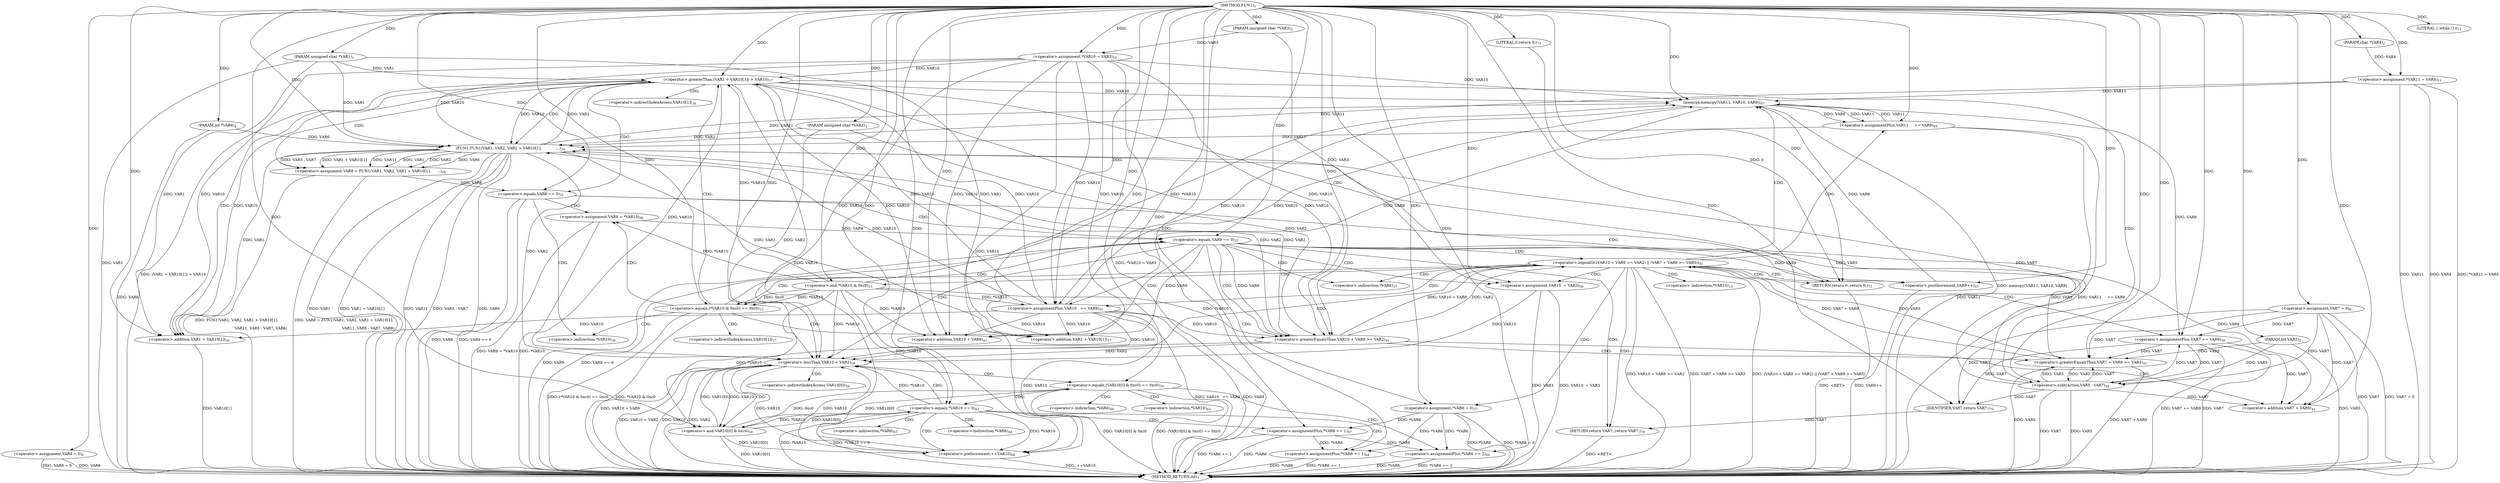 digraph "FUN1" {  
"8" [label = <(METHOD,FUN1)<SUB>1</SUB>> ]
"165" [label = <(METHOD_RETURN,int)<SUB>1</SUB>> ]
"9" [label = <(PARAM,unsigned char *VAR1)<SUB>1</SUB>> ]
"10" [label = <(PARAM,unsigned char *VAR2)<SUB>1</SUB>> ]
"11" [label = <(PARAM,unsigned char *VAR3)<SUB>2</SUB>> ]
"12" [label = <(PARAM,char *VAR4)<SUB>2</SUB>> ]
"13" [label = <(PARAM,int VAR5)<SUB>2</SUB>> ]
"14" [label = <(PARAM,int *VAR6)<SUB>4</SUB>> ]
"18" [label = <(&lt;operator&gt;.assignment,VAR7 = 0)<SUB>8</SUB>> ]
"21" [label = <(&lt;operator&gt;.assignment,VAR8 = 0)<SUB>8</SUB>> ]
"26" [label = <(&lt;operator&gt;.assignment,*VAR10 = VAR3)<SUB>10</SUB>> ]
"30" [label = <(&lt;operator&gt;.assignment,*VAR11 = VAR4)<SUB>11</SUB>> ]
"115" [label = <(&lt;operator&gt;.assignment,VAR10  = VAR3)<SUB>56</SUB>> ]
"118" [label = <(&lt;operator&gt;.assignment,*VAR6 = 0)<SUB>57</SUB>> ]
"160" [label = <(RETURN,return VAR7;,return VAR7;)<SUB>70</SUB>> ]
"163" [label = <(RETURN,return 0;,return 0;)<SUB>73</SUB>> ]
"34" [label = <(LITERAL,1,while (1))<SUB>13</SUB>> ]
"123" [label = <(&lt;operator&gt;.lessThan,VAR10 &lt; VAR2)<SUB>58</SUB>> ]
"161" [label = <(IDENTIFIER,VAR7,return VAR7;)<SUB>70</SUB>> ]
"164" [label = <(LITERAL,0,return 0;)<SUB>73</SUB>> ]
"75" [label = <(&lt;operator&gt;.assignment,VAR9 = *VAR10)<SUB>36</SUB>> ]
"99" [label = <(&lt;operator&gt;.postIncrement,VAR9++)<SUB>45</SUB>> ]
"101" [label = <(memcpy,memcpy(VAR11, VAR10, VAR9))<SUB>47</SUB>> ]
"105" [label = <(&lt;operator&gt;.assignmentPlus,VAR11     += VAR9)<SUB>49</SUB>> ]
"108" [label = <(&lt;operator&gt;.assignmentPlus,VAR7 += VAR9)<SUB>50</SUB>> ]
"111" [label = <(&lt;operator&gt;.assignmentPlus,VAR10   += VAR9)<SUB>51</SUB>> ]
"154" [label = <(&lt;operator&gt;.assignmentPlus,*VAR6 += 1)<SUB>67</SUB>> ]
"158" [label = <(&lt;operator&gt;.preIncrement,++VAR10)<SUB>68</SUB>> ]
"37" [label = <(&lt;operator&gt;.equals,(*VAR10 &amp; 0xc0) == 0xc0)<SUB>15</SUB>> ]
"80" [label = <(&lt;operator&gt;.equals,VAR9 == 0)<SUB>37</SUB>> ]
"86" [label = <(&lt;operator&gt;.logicalOr,(VAR10 + VAR9 &gt;= VAR2) || (VAR7 + VAR9 &gt;= VAR5))<SUB>41</SUB>> ]
"128" [label = <(&lt;operator&gt;.equals,(VAR10[0] &amp; 0xc0) == 0xc0)<SUB>59</SUB>> ]
"54" [label = <(&lt;operator&gt;.assignment,VAR8 = FUN1(VAR1, VAR2, VAR1 + VAR10[1],

     ...)<SUB>26</SUB>> ]
"136" [label = <(&lt;operator&gt;.assignmentPlus,*VAR6 += 2)<SUB>60</SUB>> ]
"38" [label = <(&lt;operator&gt;.and,*VAR10 &amp; 0xc0)<SUB>15</SUB>> ]
"45" [label = <(&lt;operator&gt;.greaterThan,(VAR1 + VAR10[1]) &gt; VAR10)<SUB>17</SUB>> ]
"70" [label = <(&lt;operator&gt;.equals,VAR8 == 0)<SUB>31</SUB>> ]
"87" [label = <(&lt;operator&gt;.greaterEqualsThan,VAR10 + VAR9 &gt;= VAR2)<SUB>41</SUB>> ]
"92" [label = <(&lt;operator&gt;.greaterEqualsThan,VAR7 + VAR9 &gt;= VAR5)<SUB>41</SUB>> ]
"129" [label = <(&lt;operator&gt;.and,VAR10[0] &amp; 0xc0)<SUB>59</SUB>> ]
"56" [label = <(FUN1,FUN1(VAR1, VAR2, VAR1 + VAR10[1],

            ...)<SUB>26</SUB>> ]
"88" [label = <(&lt;operator&gt;.addition,VAR10 + VAR9)<SUB>41</SUB>> ]
"93" [label = <(&lt;operator&gt;.addition,VAR7 + VAR9)<SUB>41</SUB>> ]
"144" [label = <(&lt;operator&gt;.equals,*VAR10 == 0)<SUB>63</SUB>> ]
"46" [label = <(&lt;operator&gt;.addition,VAR1 + VAR10[1])<SUB>17</SUB>> ]
"59" [label = <(&lt;operator&gt;.addition,VAR1 + VAR10[1])<SUB>26</SUB>> ]
"65" [label = <(&lt;operator&gt;.subtraction,VAR5 - VAR7)<SUB>28</SUB>> ]
"149" [label = <(&lt;operator&gt;.assignmentPlus,*VAR6 += 1)<SUB>64</SUB>> ]
"119" [label = <(&lt;operator&gt;.indirection,*VAR6)<SUB>57</SUB>> ]
"77" [label = <(&lt;operator&gt;.indirection,*VAR10)<SUB>36</SUB>> ]
"155" [label = <(&lt;operator&gt;.indirection,*VAR6)<SUB>67</SUB>> ]
"39" [label = <(&lt;operator&gt;.indirection,*VAR10)<SUB>15</SUB>> ]
"130" [label = <(&lt;operator&gt;.indirectIndexAccess,VAR10[0])<SUB>59</SUB>> ]
"137" [label = <(&lt;operator&gt;.indirection,*VAR6)<SUB>60</SUB>> ]
"48" [label = <(&lt;operator&gt;.indirectIndexAccess,VAR10[1])<SUB>17</SUB>> ]
"61" [label = <(&lt;operator&gt;.indirectIndexAccess,VAR10[1])<SUB>26</SUB>> ]
"145" [label = <(&lt;operator&gt;.indirection,*VAR10)<SUB>63</SUB>> ]
"150" [label = <(&lt;operator&gt;.indirection,*VAR6)<SUB>64</SUB>> ]
  "163" -> "165"  [ label = "DDG: &lt;RET&gt;"] 
  "160" -> "165"  [ label = "DDG: &lt;RET&gt;"] 
  "9" -> "165"  [ label = "DDG: VAR1"] 
  "13" -> "165"  [ label = "DDG: VAR5"] 
  "14" -> "165"  [ label = "DDG: VAR6"] 
  "18" -> "165"  [ label = "DDG: VAR7"] 
  "18" -> "165"  [ label = "DDG: VAR7 = 0"] 
  "21" -> "165"  [ label = "DDG: VAR8"] 
  "21" -> "165"  [ label = "DDG: VAR8 = 0"] 
  "26" -> "165"  [ label = "DDG: *VAR10 = VAR3"] 
  "30" -> "165"  [ label = "DDG: VAR11"] 
  "30" -> "165"  [ label = "DDG: VAR4"] 
  "30" -> "165"  [ label = "DDG: *VAR11 = VAR4"] 
  "37" -> "165"  [ label = "DDG: *VAR10 &amp; 0xc0"] 
  "37" -> "165"  [ label = "DDG: (*VAR10 &amp; 0xc0) == 0xc0"] 
  "45" -> "165"  [ label = "DDG: (VAR1 + VAR10[1]) &gt; VAR10"] 
  "56" -> "165"  [ label = "DDG: VAR1"] 
  "59" -> "165"  [ label = "DDG: VAR10[1]"] 
  "56" -> "165"  [ label = "DDG: VAR1 + VAR10[1]"] 
  "56" -> "165"  [ label = "DDG: VAR11"] 
  "65" -> "165"  [ label = "DDG: VAR5"] 
  "65" -> "165"  [ label = "DDG: VAR7"] 
  "56" -> "165"  [ label = "DDG: VAR5 - VAR7"] 
  "56" -> "165"  [ label = "DDG: VAR6"] 
  "54" -> "165"  [ label = "DDG: FUN1(VAR1, VAR2, VAR1 + VAR10[1],

                                         VAR11, VAR5 - VAR7, VAR6)"] 
  "54" -> "165"  [ label = "DDG: VAR8 = FUN1(VAR1, VAR2, VAR1 + VAR10[1],

                                         VAR11, VAR5 - VAR7, VAR6)"] 
  "70" -> "165"  [ label = "DDG: VAR8"] 
  "70" -> "165"  [ label = "DDG: VAR8 == 0"] 
  "75" -> "165"  [ label = "DDG: *VAR10"] 
  "75" -> "165"  [ label = "DDG: VAR9 = *VAR10"] 
  "80" -> "165"  [ label = "DDG: VAR9"] 
  "80" -> "165"  [ label = "DDG: VAR9 == 0"] 
  "87" -> "165"  [ label = "DDG: VAR10 + VAR9"] 
  "86" -> "165"  [ label = "DDG: VAR10 + VAR9 &gt;= VAR2"] 
  "92" -> "165"  [ label = "DDG: VAR7 + VAR9"] 
  "92" -> "165"  [ label = "DDG: VAR5"] 
  "86" -> "165"  [ label = "DDG: VAR7 + VAR9 &gt;= VAR5"] 
  "86" -> "165"  [ label = "DDG: (VAR10 + VAR9 &gt;= VAR2) || (VAR7 + VAR9 &gt;= VAR5)"] 
  "99" -> "165"  [ label = "DDG: VAR9++"] 
  "101" -> "165"  [ label = "DDG: memcpy(VAR11, VAR10, VAR9)"] 
  "105" -> "165"  [ label = "DDG: VAR11"] 
  "105" -> "165"  [ label = "DDG: VAR11     += VAR9"] 
  "108" -> "165"  [ label = "DDG: VAR7"] 
  "108" -> "165"  [ label = "DDG: VAR7 += VAR9"] 
  "111" -> "165"  [ label = "DDG: VAR9"] 
  "111" -> "165"  [ label = "DDG: VAR10   += VAR9"] 
  "115" -> "165"  [ label = "DDG: VAR3"] 
  "115" -> "165"  [ label = "DDG: VAR10  = VAR3"] 
  "118" -> "165"  [ label = "DDG: *VAR6"] 
  "118" -> "165"  [ label = "DDG: *VAR6 = 0"] 
  "123" -> "165"  [ label = "DDG: VAR10"] 
  "123" -> "165"  [ label = "DDG: VAR2"] 
  "123" -> "165"  [ label = "DDG: VAR10 &lt; VAR2"] 
  "129" -> "165"  [ label = "DDG: VAR10[0]"] 
  "128" -> "165"  [ label = "DDG: VAR10[0] &amp; 0xc0"] 
  "128" -> "165"  [ label = "DDG: (VAR10[0] &amp; 0xc0) == 0xc0"] 
  "144" -> "165"  [ label = "DDG: *VAR10"] 
  "144" -> "165"  [ label = "DDG: *VAR10 == 0"] 
  "154" -> "165"  [ label = "DDG: *VAR6"] 
  "154" -> "165"  [ label = "DDG: *VAR6 += 1"] 
  "158" -> "165"  [ label = "DDG: ++VAR10"] 
  "149" -> "165"  [ label = "DDG: *VAR6"] 
  "149" -> "165"  [ label = "DDG: *VAR6 += 1"] 
  "136" -> "165"  [ label = "DDG: *VAR6"] 
  "136" -> "165"  [ label = "DDG: *VAR6 += 2"] 
  "8" -> "9"  [ label = "DDG: "] 
  "8" -> "10"  [ label = "DDG: "] 
  "8" -> "11"  [ label = "DDG: "] 
  "8" -> "12"  [ label = "DDG: "] 
  "8" -> "13"  [ label = "DDG: "] 
  "8" -> "14"  [ label = "DDG: "] 
  "8" -> "18"  [ label = "DDG: "] 
  "8" -> "21"  [ label = "DDG: "] 
  "11" -> "26"  [ label = "DDG: VAR3"] 
  "8" -> "26"  [ label = "DDG: "] 
  "12" -> "30"  [ label = "DDG: VAR4"] 
  "8" -> "30"  [ label = "DDG: "] 
  "8" -> "115"  [ label = "DDG: "] 
  "11" -> "115"  [ label = "DDG: VAR3"] 
  "8" -> "118"  [ label = "DDG: "] 
  "161" -> "160"  [ label = "DDG: VAR7"] 
  "164" -> "163"  [ label = "DDG: 0"] 
  "8" -> "163"  [ label = "DDG: "] 
  "8" -> "34"  [ label = "DDG: "] 
  "65" -> "161"  [ label = "DDG: VAR7"] 
  "18" -> "161"  [ label = "DDG: VAR7"] 
  "108" -> "161"  [ label = "DDG: VAR7"] 
  "8" -> "161"  [ label = "DDG: "] 
  "8" -> "164"  [ label = "DDG: "] 
  "38" -> "75"  [ label = "DDG: *VAR10"] 
  "101" -> "105"  [ label = "DDG: VAR9"] 
  "8" -> "105"  [ label = "DDG: "] 
  "8" -> "108"  [ label = "DDG: "] 
  "101" -> "108"  [ label = "DDG: VAR9"] 
  "8" -> "111"  [ label = "DDG: "] 
  "101" -> "111"  [ label = "DDG: VAR9"] 
  "115" -> "123"  [ label = "DDG: VAR10"] 
  "129" -> "123"  [ label = "DDG: VAR10[0]"] 
  "144" -> "123"  [ label = "DDG: *VAR10"] 
  "158" -> "123"  [ label = "DDG: VAR10"] 
  "8" -> "123"  [ label = "DDG: "] 
  "45" -> "123"  [ label = "DDG: VAR10"] 
  "26" -> "123"  [ label = "DDG: VAR10"] 
  "111" -> "123"  [ label = "DDG: VAR10"] 
  "38" -> "123"  [ label = "DDG: *VAR10"] 
  "10" -> "123"  [ label = "DDG: VAR2"] 
  "56" -> "123"  [ label = "DDG: VAR2"] 
  "87" -> "123"  [ label = "DDG: VAR2"] 
  "8" -> "154"  [ label = "DDG: "] 
  "8" -> "99"  [ label = "DDG: "] 
  "80" -> "99"  [ label = "DDG: VAR9"] 
  "30" -> "101"  [ label = "DDG: VAR11"] 
  "56" -> "101"  [ label = "DDG: VAR11"] 
  "105" -> "101"  [ label = "DDG: VAR11"] 
  "8" -> "101"  [ label = "DDG: "] 
  "45" -> "101"  [ label = "DDG: VAR10"] 
  "26" -> "101"  [ label = "DDG: VAR10"] 
  "111" -> "101"  [ label = "DDG: VAR10"] 
  "38" -> "101"  [ label = "DDG: *VAR10"] 
  "99" -> "101"  [ label = "DDG: VAR9"] 
  "101" -> "105"  [ label = "DDG: VAR11"] 
  "18" -> "108"  [ label = "DDG: VAR7"] 
  "65" -> "108"  [ label = "DDG: VAR7"] 
  "101" -> "111"  [ label = "DDG: VAR10"] 
  "45" -> "111"  [ label = "DDG: VAR10"] 
  "26" -> "111"  [ label = "DDG: VAR10"] 
  "38" -> "111"  [ label = "DDG: *VAR10"] 
  "118" -> "154"  [ label = "DDG: *VAR6"] 
  "123" -> "158"  [ label = "DDG: VAR10"] 
  "129" -> "158"  [ label = "DDG: VAR10[0]"] 
  "144" -> "158"  [ label = "DDG: *VAR10"] 
  "8" -> "158"  [ label = "DDG: "] 
  "45" -> "158"  [ label = "DDG: VAR10"] 
  "26" -> "158"  [ label = "DDG: VAR10"] 
  "111" -> "158"  [ label = "DDG: VAR10"] 
  "38" -> "37"  [ label = "DDG: *VAR10"] 
  "38" -> "37"  [ label = "DDG: 0xc0"] 
  "8" -> "37"  [ label = "DDG: "] 
  "56" -> "54"  [ label = "DDG: VAR6"] 
  "56" -> "54"  [ label = "DDG: VAR5 - VAR7"] 
  "56" -> "54"  [ label = "DDG: VAR1 + VAR10[1]"] 
  "56" -> "54"  [ label = "DDG: VAR11"] 
  "56" -> "54"  [ label = "DDG: VAR1"] 
  "56" -> "54"  [ label = "DDG: VAR2"] 
  "75" -> "80"  [ label = "DDG: VAR9"] 
  "8" -> "80"  [ label = "DDG: "] 
  "87" -> "86"  [ label = "DDG: VAR10 + VAR9"] 
  "87" -> "86"  [ label = "DDG: VAR2"] 
  "92" -> "86"  [ label = "DDG: VAR7 + VAR9"] 
  "92" -> "86"  [ label = "DDG: VAR5"] 
  "129" -> "128"  [ label = "DDG: VAR10[0]"] 
  "129" -> "128"  [ label = "DDG: 0xc0"] 
  "8" -> "128"  [ label = "DDG: "] 
  "8" -> "136"  [ label = "DDG: "] 
  "8" -> "38"  [ label = "DDG: "] 
  "26" -> "87"  [ label = "DDG: VAR10"] 
  "45" -> "87"  [ label = "DDG: VAR10"] 
  "111" -> "87"  [ label = "DDG: VAR10"] 
  "8" -> "87"  [ label = "DDG: "] 
  "38" -> "87"  [ label = "DDG: *VAR10"] 
  "80" -> "87"  [ label = "DDG: VAR9"] 
  "10" -> "87"  [ label = "DDG: VAR2"] 
  "56" -> "87"  [ label = "DDG: VAR2"] 
  "18" -> "92"  [ label = "DDG: VAR7"] 
  "65" -> "92"  [ label = "DDG: VAR7"] 
  "108" -> "92"  [ label = "DDG: VAR7"] 
  "8" -> "92"  [ label = "DDG: "] 
  "80" -> "92"  [ label = "DDG: VAR9"] 
  "13" -> "92"  [ label = "DDG: VAR5"] 
  "65" -> "92"  [ label = "DDG: VAR5"] 
  "123" -> "129"  [ label = "DDG: VAR10"] 
  "144" -> "129"  [ label = "DDG: *VAR10"] 
  "38" -> "129"  [ label = "DDG: *VAR10"] 
  "8" -> "129"  [ label = "DDG: "] 
  "118" -> "136"  [ label = "DDG: *VAR6"] 
  "154" -> "136"  [ label = "DDG: *VAR6"] 
  "9" -> "45"  [ label = "DDG: VAR1"] 
  "56" -> "45"  [ label = "DDG: VAR1"] 
  "8" -> "45"  [ label = "DDG: "] 
  "26" -> "45"  [ label = "DDG: VAR10"] 
  "111" -> "45"  [ label = "DDG: VAR10"] 
  "38" -> "45"  [ label = "DDG: *VAR10"] 
  "8" -> "56"  [ label = "DDG: "] 
  "9" -> "56"  [ label = "DDG: VAR1"] 
  "10" -> "56"  [ label = "DDG: VAR2"] 
  "87" -> "56"  [ label = "DDG: VAR2"] 
  "45" -> "56"  [ label = "DDG: VAR10"] 
  "26" -> "56"  [ label = "DDG: VAR10"] 
  "111" -> "56"  [ label = "DDG: VAR10"] 
  "30" -> "56"  [ label = "DDG: VAR11"] 
  "105" -> "56"  [ label = "DDG: VAR11"] 
  "65" -> "56"  [ label = "DDG: VAR5"] 
  "65" -> "56"  [ label = "DDG: VAR7"] 
  "14" -> "56"  [ label = "DDG: VAR6"] 
  "54" -> "70"  [ label = "DDG: VAR8"] 
  "8" -> "70"  [ label = "DDG: "] 
  "26" -> "88"  [ label = "DDG: VAR10"] 
  "45" -> "88"  [ label = "DDG: VAR10"] 
  "111" -> "88"  [ label = "DDG: VAR10"] 
  "8" -> "88"  [ label = "DDG: "] 
  "38" -> "88"  [ label = "DDG: *VAR10"] 
  "80" -> "88"  [ label = "DDG: VAR9"] 
  "18" -> "93"  [ label = "DDG: VAR7"] 
  "65" -> "93"  [ label = "DDG: VAR7"] 
  "108" -> "93"  [ label = "DDG: VAR7"] 
  "8" -> "93"  [ label = "DDG: "] 
  "80" -> "93"  [ label = "DDG: VAR9"] 
  "9" -> "46"  [ label = "DDG: VAR1"] 
  "56" -> "46"  [ label = "DDG: VAR1"] 
  "8" -> "46"  [ label = "DDG: "] 
  "26" -> "46"  [ label = "DDG: VAR10"] 
  "111" -> "46"  [ label = "DDG: VAR10"] 
  "8" -> "59"  [ label = "DDG: "] 
  "9" -> "59"  [ label = "DDG: VAR1"] 
  "56" -> "59"  [ label = "DDG: VAR1"] 
  "45" -> "59"  [ label = "DDG: VAR10"] 
  "26" -> "59"  [ label = "DDG: VAR10"] 
  "111" -> "59"  [ label = "DDG: VAR10"] 
  "13" -> "65"  [ label = "DDG: VAR5"] 
  "92" -> "65"  [ label = "DDG: VAR5"] 
  "8" -> "65"  [ label = "DDG: "] 
  "18" -> "65"  [ label = "DDG: VAR7"] 
  "108" -> "65"  [ label = "DDG: VAR7"] 
  "129" -> "144"  [ label = "DDG: VAR10[0]"] 
  "38" -> "144"  [ label = "DDG: *VAR10"] 
  "8" -> "144"  [ label = "DDG: "] 
  "8" -> "149"  [ label = "DDG: "] 
  "118" -> "149"  [ label = "DDG: *VAR6"] 
  "154" -> "149"  [ label = "DDG: *VAR6"] 
  "123" -> "128"  [ label = "CDG: "] 
  "123" -> "129"  [ label = "CDG: "] 
  "123" -> "130"  [ label = "CDG: "] 
  "37" -> "77"  [ label = "CDG: "] 
  "37" -> "75"  [ label = "CDG: "] 
  "37" -> "80"  [ label = "CDG: "] 
  "37" -> "48"  [ label = "CDG: "] 
  "37" -> "46"  [ label = "CDG: "] 
  "37" -> "45"  [ label = "CDG: "] 
  "80" -> "115"  [ label = "CDG: "] 
  "80" -> "119"  [ label = "CDG: "] 
  "80" -> "87"  [ label = "CDG: "] 
  "80" -> "118"  [ label = "CDG: "] 
  "80" -> "88"  [ label = "CDG: "] 
  "80" -> "86"  [ label = "CDG: "] 
  "80" -> "160"  [ label = "CDG: "] 
  "80" -> "123"  [ label = "CDG: "] 
  "86" -> "163"  [ label = "CDG: "] 
  "86" -> "101"  [ label = "CDG: "] 
  "86" -> "108"  [ label = "CDG: "] 
  "86" -> "111"  [ label = "CDG: "] 
  "86" -> "99"  [ label = "CDG: "] 
  "86" -> "105"  [ label = "CDG: "] 
  "86" -> "115"  [ label = "CDG: "] 
  "86" -> "37"  [ label = "CDG: "] 
  "86" -> "38"  [ label = "CDG: "] 
  "86" -> "119"  [ label = "CDG: "] 
  "86" -> "118"  [ label = "CDG: "] 
  "86" -> "160"  [ label = "CDG: "] 
  "86" -> "123"  [ label = "CDG: "] 
  "86" -> "39"  [ label = "CDG: "] 
  "128" -> "136"  [ label = "CDG: "] 
  "128" -> "145"  [ label = "CDG: "] 
  "128" -> "144"  [ label = "CDG: "] 
  "128" -> "137"  [ label = "CDG: "] 
  "87" -> "92"  [ label = "CDG: "] 
  "87" -> "93"  [ label = "CDG: "] 
  "45" -> "163"  [ label = "CDG: "] 
  "45" -> "56"  [ label = "CDG: "] 
  "45" -> "59"  [ label = "CDG: "] 
  "45" -> "54"  [ label = "CDG: "] 
  "45" -> "61"  [ label = "CDG: "] 
  "45" -> "70"  [ label = "CDG: "] 
  "45" -> "65"  [ label = "CDG: "] 
  "70" -> "77"  [ label = "CDG: "] 
  "70" -> "75"  [ label = "CDG: "] 
  "70" -> "163"  [ label = "CDG: "] 
  "70" -> "80"  [ label = "CDG: "] 
  "144" -> "154"  [ label = "CDG: "] 
  "144" -> "149"  [ label = "CDG: "] 
  "144" -> "150"  [ label = "CDG: "] 
  "144" -> "155"  [ label = "CDG: "] 
  "144" -> "158"  [ label = "CDG: "] 
  "144" -> "123"  [ label = "CDG: "] 
}
